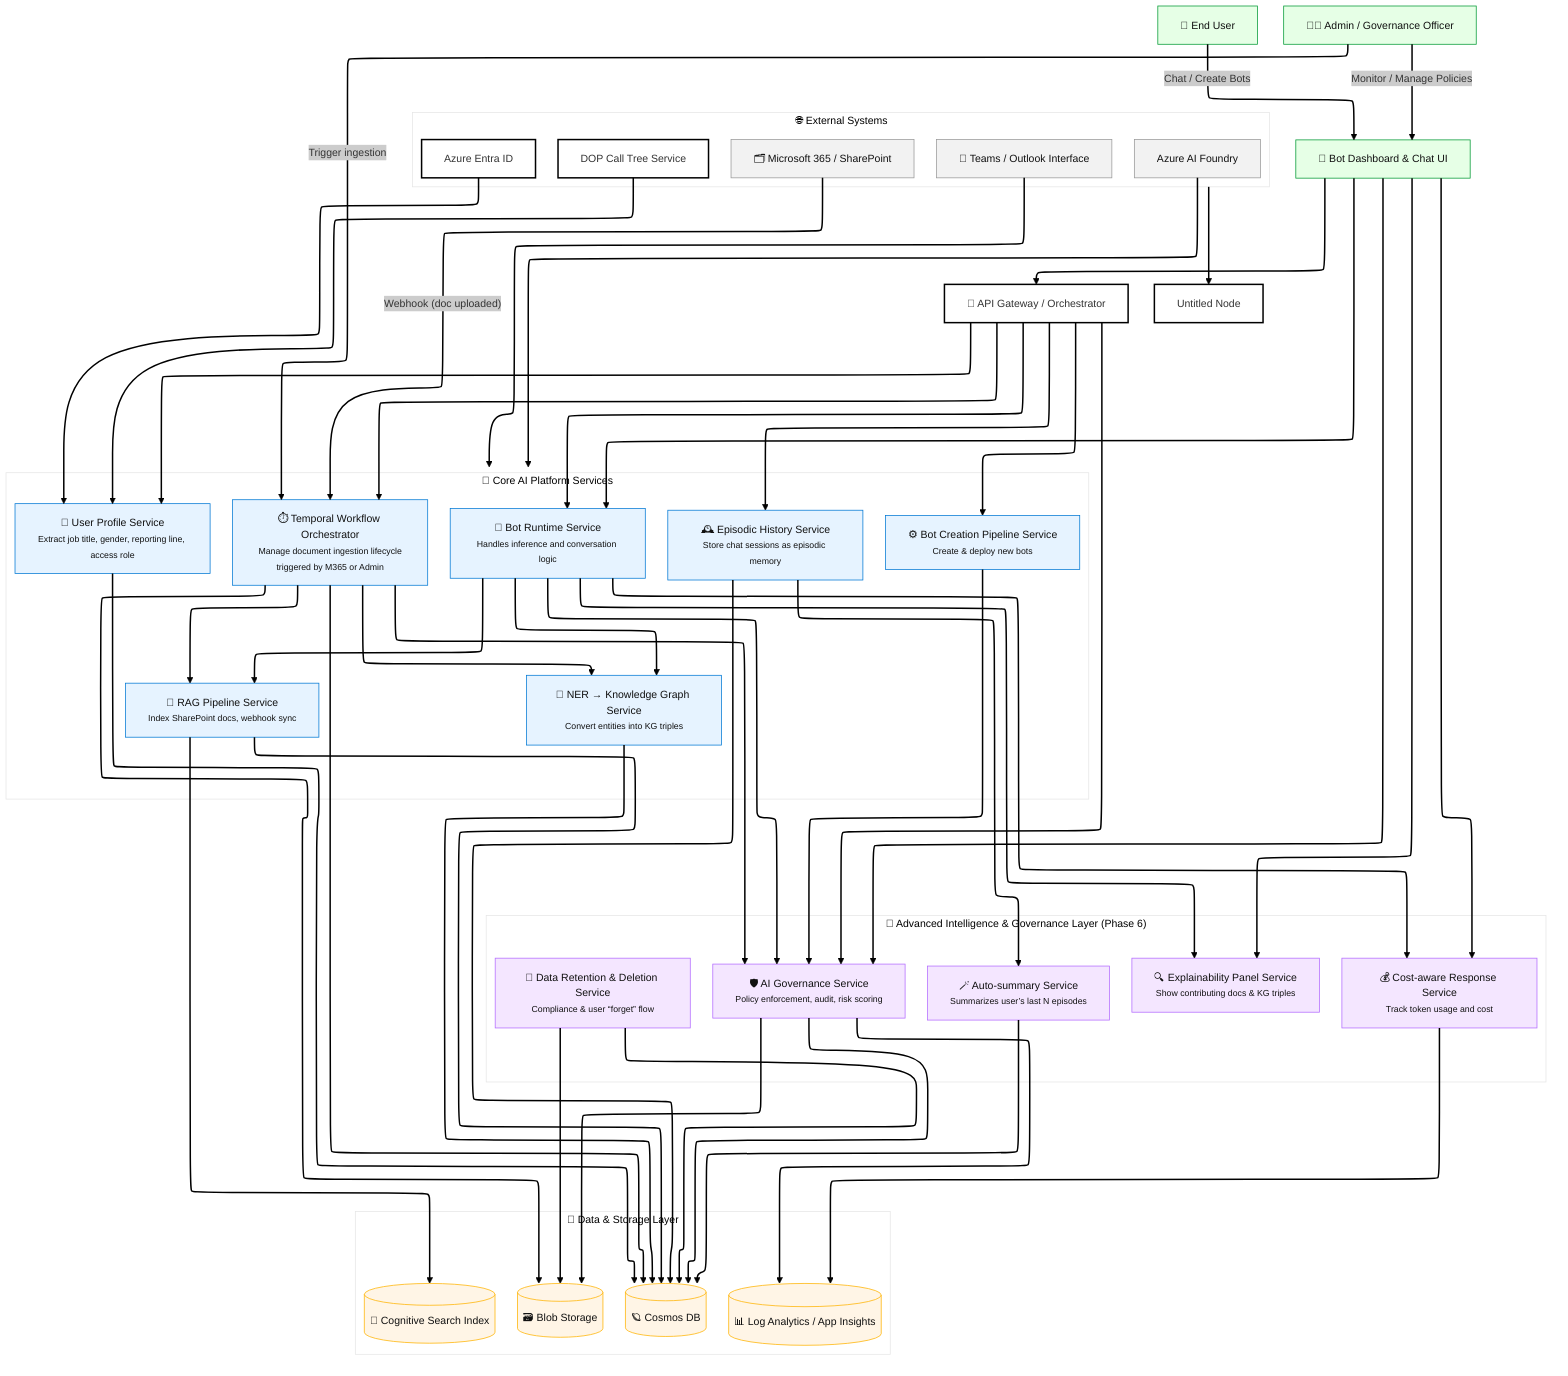 ---
config:
  theme: neo
  layout: elk
---
flowchart TD
 subgraph External["🌐 External Systems"]
        M365["🗂️ Microsoft 365 / SharePoint"]
        EntraID["Azure Entra ID"]
        DOPCT["DOP Call Tree Service"]
        Foundry["Azure AI Foundry"]
        Teams["💬 Teams / Outlook Interface"]
  end
 subgraph Core["🧩 Core AI Platform Services"]
        UP["📇 User Profile Service<br><small>Extract job title, gender, reporting line, access role</small>"]
        EH["🕰️ Episodic History Service<br><small>Store chat sessions as episodic memory</small>"]
        KG["🧠 NER → Knowledge Graph Service<br><small>Convert entities into KG triples</small>"]
        RAG["📘 RAG Pipeline Service<br><small>Index SharePoint docs, webhook sync</small>"]
        BC["⚙️ Bot Creation Pipeline Service<br><small>Create &amp; deploy new bots</small>"]
        BR["💬 Bot Runtime Service<br><small>Handles inference and conversation logic</small>"]
        TWF["⏱️ Temporal Workflow Orchestrator<br><small>Manage document ingestion lifecycle<br>triggered by M365 or Admin</small>"]
  end
 subgraph Adv["🧠 Advanced Intelligence & Governance Layer (Phase 6)"]
        SUM["🪄 Auto-summary Service<br><small>Summarizes user’s last N episodes</small>"]
        EXP["🔍 Explainability Panel Service<br><small>Show contributing docs &amp; KG triples</small>"]
        COST["💰 Cost-aware Response Service<br><small>Track token usage and cost</small>"]
        RET["🧹 Data Retention &amp; Deletion Service<br><small>Compliance &amp; user “forget” flow</small>"]
        GOV["🛡️ AI Governance Service<br><small>Policy enforcement, audit, risk scoring</small>"]
  end
 subgraph Data["💾 Data & Storage Layer"]
        COSMOS[("🪐 Cosmos DB")]
        SEARCH[("🔎 Cognitive Search Index")]
        BLOB[("🗃️ Blob Storage")]
        LOGS[("📊 Log Analytics / App Insights")]
  end
    U["👤 End User"] -- Chat / Create Bots --> UI["🧭 Bot Dashboard & Chat UI"]
    A["🧑‍💼 Admin / Governance Officer"] -- Monitor / Manage Policies --> UI
    UI --> AGW["🧱 API Gateway / Orchestrator"] & BR & GOV & EXP & COST
    AGW --> UP & EH & BC & BR & GOV & TWF
    M365 -- Webhook (doc uploaded) --> TWF
    A -- Trigger ingestion --> TWF
    TWF --> RAG & KG & BLOB & COSMOS & GOV
    EH --> SUM & COSMOS
    SUM --> COSMOS
    RAG --> SEARCH & COSMOS
    BR --> RAG & KG & EXP & COST & GOV
    GOV --> BLOB & COSMOS & LOGS
    RET --> COSMOS & BLOB
    COST --> LOGS
    BC --> GOV
    EntraID --> UP
    DOPCT --> UP
    Teams --> BR
    Foundry --> BR
    KG --> COSMOS
    UP --> COSMOS
    External --> n1["Untitled Node"]
     M365:::external
     Foundry:::external
     Teams:::external
     UP:::service
     EH:::service
     KG:::service
     RAG:::service
     BC:::service
     BR:::service
     TWF:::service
     SUM:::adv
     EXP:::adv
     COST:::adv
     RET:::adv
     GOV:::adv
     COSMOS:::data
     SEARCH:::data
     BLOB:::data
     LOGS:::data
     U:::ui
     UI:::ui
     A:::ui
    classDef service fill:#e6f3ff,stroke:#0078d4,stroke-width:1px,color:#111
    classDef data fill:#fff5e6,stroke:#ffb300,stroke-width:1px,color:#111
    classDef adv fill:#f4e6ff,stroke:#b36bff,stroke-width:1px,color:#111
    classDef external fill:#f2f2f2,stroke:#999,stroke-width:1px,color:#111
    classDef ui fill:#e6ffe6,stroke:#009933,stroke-width:1px,color:#111